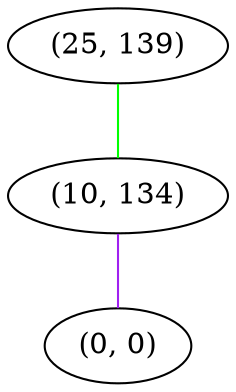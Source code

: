 graph "" {
"(25, 139)";
"(10, 134)";
"(0, 0)";
"(25, 139)" -- "(10, 134)"  [color=green, key=0, weight=2];
"(10, 134)" -- "(0, 0)"  [color=purple, key=0, weight=4];
}
